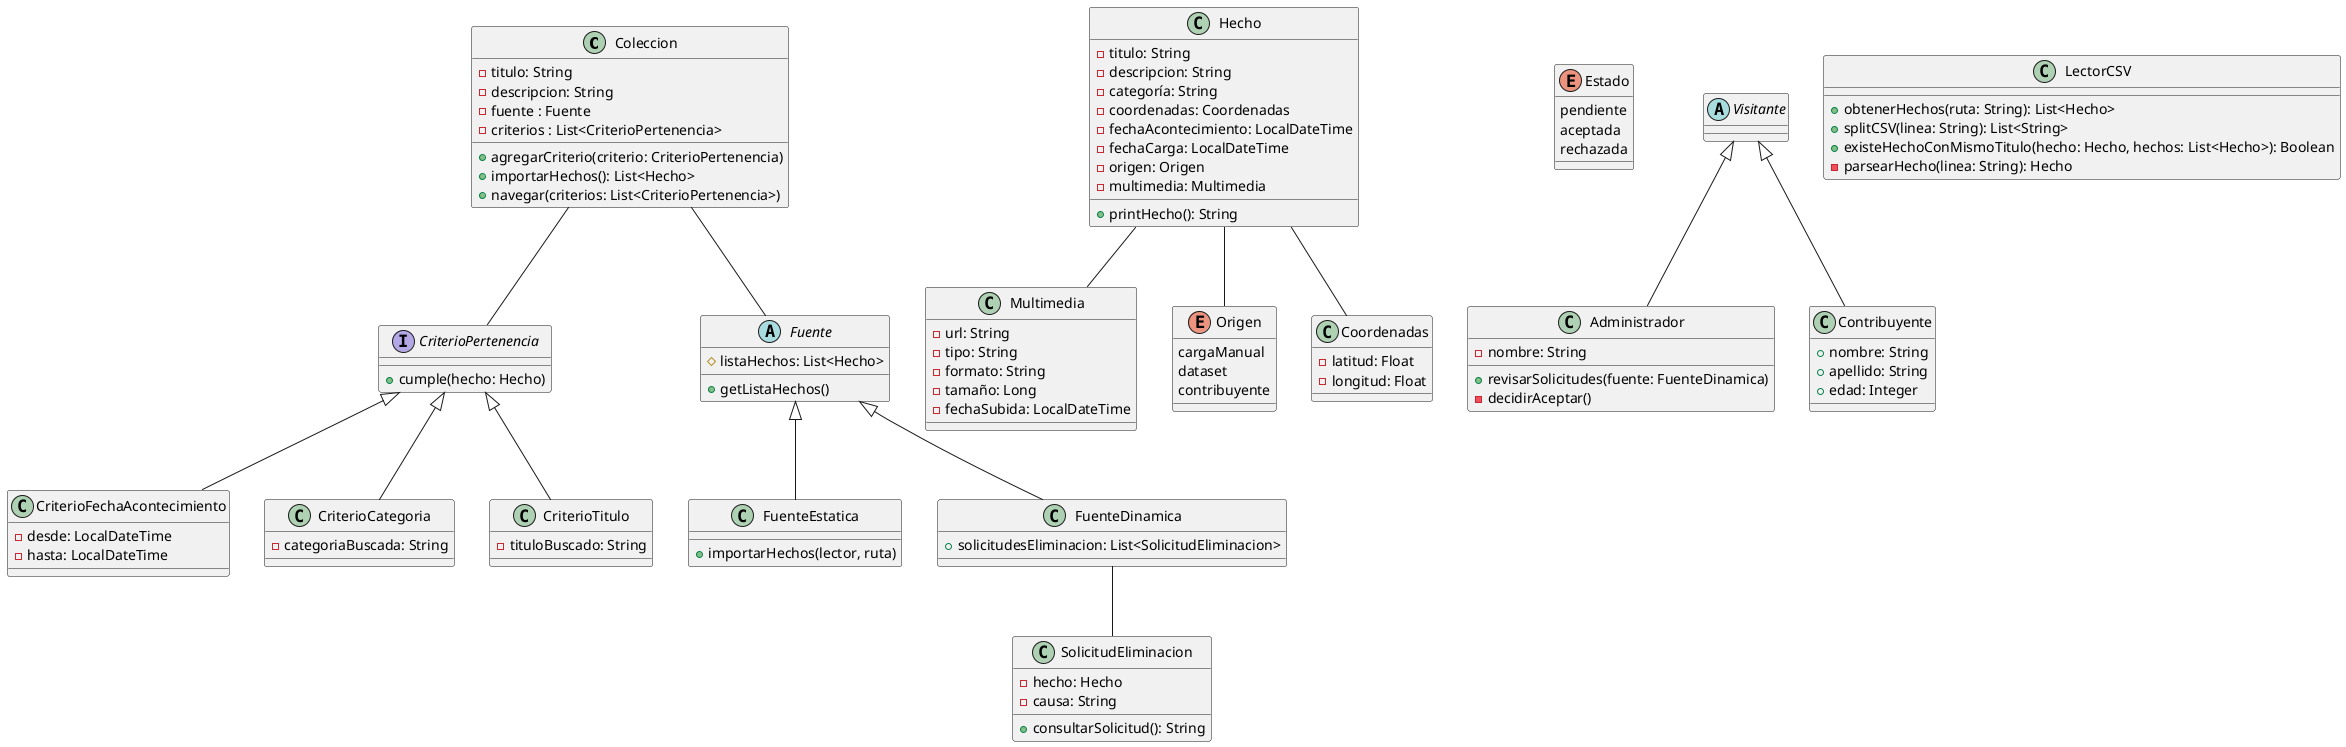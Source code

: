 @startuml
'https://plantuml.com/class-diagram

class Coleccion {
    - titulo: String
    - descripcion: String
    - fuente : Fuente
    - criterios : List<CriterioPertenencia>
    + agregarCriterio(criterio: CriterioPertenencia)
    + importarHechos(): List<Hecho>
    + navegar(criterios: List<CriterioPertenencia>)
}

interface CriterioPertenencia {
    + cumple(hecho: Hecho)
}

class CriterioFechaAcontecimiento extends CriterioPertenencia {
     - desde: LocalDateTime
     - hasta: LocalDateTime
}

class CriterioCategoria extends CriterioPertenencia {
    - categoriaBuscada: String
}

class CriterioTitulo extends CriterioPertenencia {
    - tituloBuscado: String
}

abstract Fuente {
    # listaHechos: List<Hecho>
    + getListaHechos()
}

class FuenteEstatica extends Fuente {
    + importarHechos(lector, ruta)
}

class FuenteDinamica extends Fuente {
    + solicitudesEliminacion: List<SolicitudEliminacion>
}

class Hecho {
    - titulo: String
    - descripcion: String
    - categoría: String
    - coordenadas: Coordenadas
    - fechaAcontecimiento: LocalDateTime
    - fechaCarga: LocalDateTime
    - origen: Origen
    - multimedia: Multimedia
    + printHecho(): String
}

class Multimedia {
    - url: String
    - tipo: String
    - formato: String
    - tamaño: Long
    - fechaSubida: LocalDateTime
}

enum Origen {
    cargaManual
    dataset
    contribuyente
}

class Coordenadas {
    - latitud: Float
    - longitud: Float
}


class SolicitudEliminacion {
    - hecho: Hecho
    - causa: String /'debe ser máximo 500 caracteres'/
    + consultarSolicitud(): String
}

enum Estado {
    pendiente
    aceptada
    rechazada
}

abstract class Visitante {
}

class Administrador extends Visitante {
    - nombre: String
    + revisarSolicitudes(fuente: FuenteDinamica)
    - decidirAceptar()
}

class Contribuyente extends Visitante {
    + nombre: String
    + apellido: String
    + edad: Integer
}

class LectorCSV {
    + obtenerHechos(ruta: String): List<Hecho>
    + splitCSV(linea: String): List<String>
    + existeHechoConMismoTitulo(hecho: Hecho, hechos: List<Hecho>): Boolean
    - parsearHecho(linea: String): Hecho
}

Hecho -- Origen
Hecho -- Coordenadas
Hecho -- Multimedia
Coleccion -- Fuente
Coleccion -- CriterioPertenencia
FuenteDinamica -- SolicitudEliminacion

@enduml
